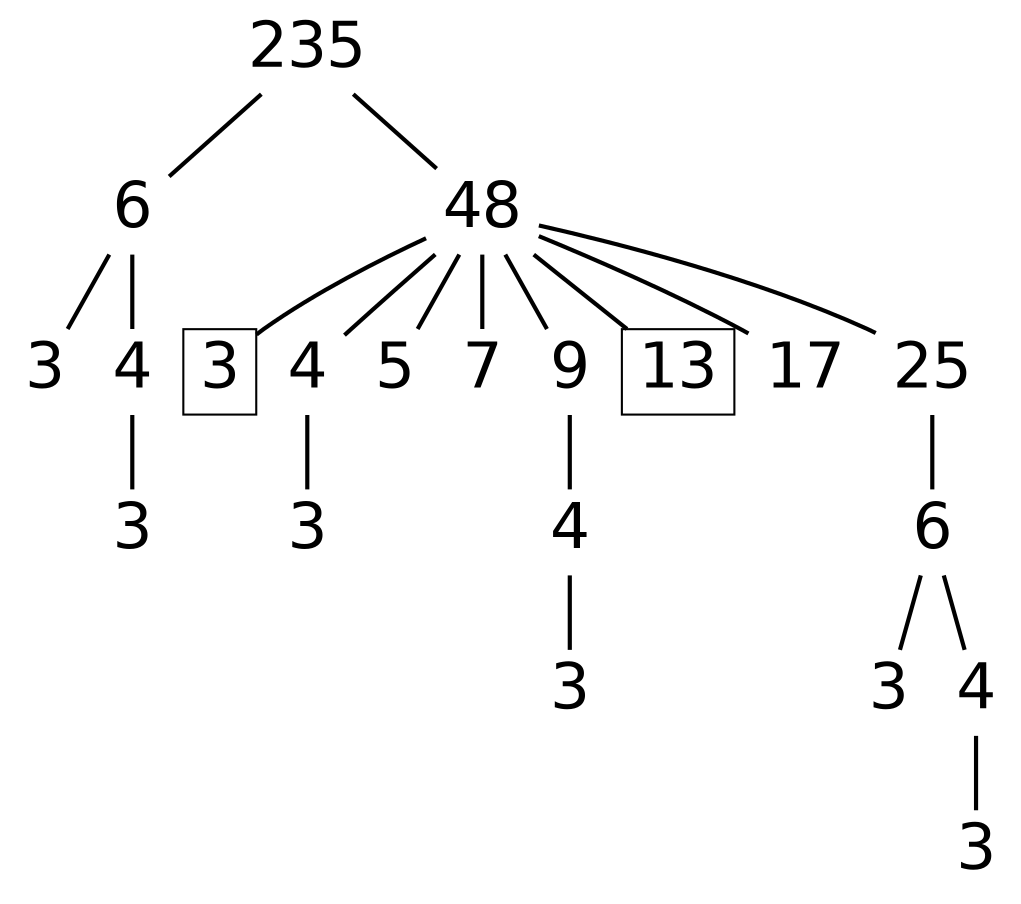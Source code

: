 digraph graph_name {
 graph[nodesep = 0.1];
 edge[dir=none, style=bold];
 node[ fontname = "Helvetica", shape = plaintext, width = 0.25, height = 0.25, fontsize=30];
s235;
s235_6;
s235_6_3;
s235_6_4;
s235_6_4_3;
s235_48;
s235_48_3;
s235_48_4;
s235_48_4_3;
s235_48_5;
s235_48_7;
s235_48_9;
s235_48_9_4;
s235_48_9_4_3;
s235_48_13;
s235_48_17;
s235_48_25;
s235_48_25_6;
s235_48_25_6_3;
s235_48_25_6_4;
s235_48_25_6_4_3;
s235[label="235" ];
s235->s235_6;
s235_6[label="6" ];
s235_6->s235_6_3;
s235_6_3[label="3" ];
s235_6->s235_6_4;
s235_6_4[label="4" ];
s235_6_4->s235_6_4_3;
s235_6_4_3[label="3" ];
s235->s235_48;
s235_48[label="48" ];
s235_48->s235_48_3;
s235_48_3[label="3" ;shape=box];
s235_48->s235_48_4;
s235_48_4[label="4" ];
s235_48_4->s235_48_4_3;
s235_48_4_3[label="3" ];
s235_48->s235_48_5;
s235_48_5[label="5" ];
s235_48->s235_48_7;
s235_48_7[label="7" ];
s235_48->s235_48_9;
s235_48_9[label="9" ];
s235_48_9->s235_48_9_4;
s235_48_9_4[label="4" ];
s235_48_9_4->s235_48_9_4_3;
s235_48_9_4_3[label="3" ];
s235_48->s235_48_13;
s235_48_13[label="13" ;shape=box];
s235_48->s235_48_17;
s235_48_17[label="17" ];
s235_48->s235_48_25;
s235_48_25[label="25" ];
s235_48_25->s235_48_25_6;
s235_48_25_6[label="6" ];
s235_48_25_6->s235_48_25_6_3;
s235_48_25_6_3[label="3" ];
s235_48_25_6->s235_48_25_6_4;
s235_48_25_6_4[label="4" ];
s235_48_25_6_4->s235_48_25_6_4_3;
s235_48_25_6_4_3[label="3" ];
}
